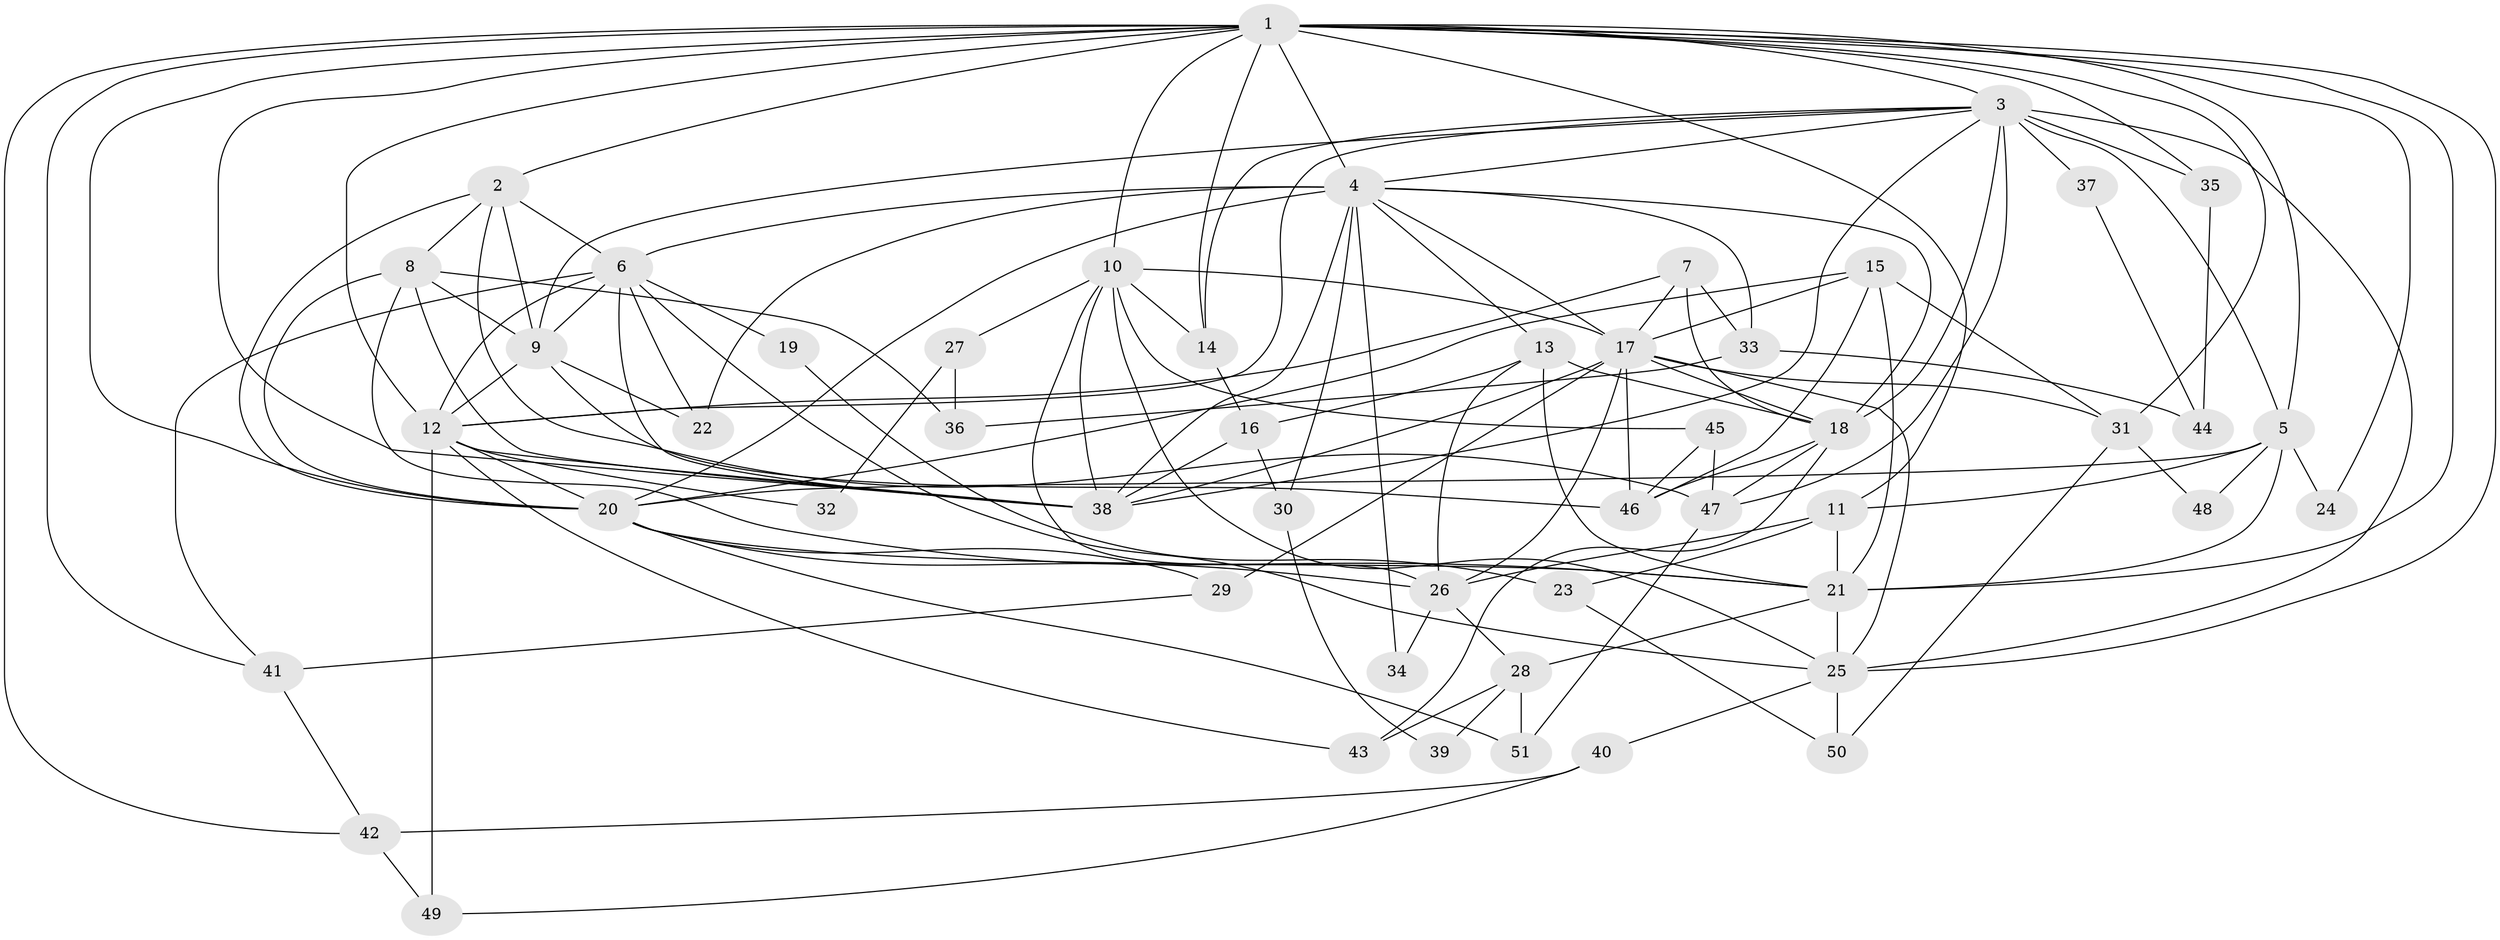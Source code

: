 // original degree distribution, {6: 0.07920792079207921, 3: 0.3465346534653465, 4: 0.25742574257425743, 5: 0.1782178217821782, 2: 0.0891089108910891, 8: 0.019801980198019802, 9: 0.009900990099009901, 7: 0.019801980198019802}
// Generated by graph-tools (version 1.1) at 2025/36/03/09/25 02:36:03]
// undirected, 51 vertices, 136 edges
graph export_dot {
graph [start="1"]
  node [color=gray90,style=filled];
  1;
  2;
  3;
  4;
  5;
  6;
  7;
  8;
  9;
  10;
  11;
  12;
  13;
  14;
  15;
  16;
  17;
  18;
  19;
  20;
  21;
  22;
  23;
  24;
  25;
  26;
  27;
  28;
  29;
  30;
  31;
  32;
  33;
  34;
  35;
  36;
  37;
  38;
  39;
  40;
  41;
  42;
  43;
  44;
  45;
  46;
  47;
  48;
  49;
  50;
  51;
  1 -- 2 [weight=1.0];
  1 -- 3 [weight=1.0];
  1 -- 4 [weight=1.0];
  1 -- 5 [weight=1.0];
  1 -- 10 [weight=1.0];
  1 -- 11 [weight=1.0];
  1 -- 12 [weight=1.0];
  1 -- 14 [weight=2.0];
  1 -- 20 [weight=2.0];
  1 -- 21 [weight=2.0];
  1 -- 24 [weight=1.0];
  1 -- 25 [weight=1.0];
  1 -- 31 [weight=1.0];
  1 -- 35 [weight=1.0];
  1 -- 38 [weight=1.0];
  1 -- 41 [weight=1.0];
  1 -- 42 [weight=1.0];
  2 -- 6 [weight=2.0];
  2 -- 8 [weight=1.0];
  2 -- 9 [weight=1.0];
  2 -- 20 [weight=1.0];
  2 -- 47 [weight=1.0];
  3 -- 4 [weight=1.0];
  3 -- 5 [weight=1.0];
  3 -- 9 [weight=1.0];
  3 -- 12 [weight=1.0];
  3 -- 14 [weight=1.0];
  3 -- 18 [weight=1.0];
  3 -- 25 [weight=1.0];
  3 -- 35 [weight=1.0];
  3 -- 37 [weight=1.0];
  3 -- 38 [weight=1.0];
  3 -- 47 [weight=1.0];
  4 -- 6 [weight=1.0];
  4 -- 13 [weight=1.0];
  4 -- 17 [weight=1.0];
  4 -- 18 [weight=1.0];
  4 -- 20 [weight=2.0];
  4 -- 22 [weight=1.0];
  4 -- 30 [weight=1.0];
  4 -- 33 [weight=1.0];
  4 -- 34 [weight=1.0];
  4 -- 38 [weight=1.0];
  5 -- 11 [weight=1.0];
  5 -- 20 [weight=1.0];
  5 -- 21 [weight=1.0];
  5 -- 24 [weight=2.0];
  5 -- 48 [weight=2.0];
  6 -- 9 [weight=1.0];
  6 -- 12 [weight=1.0];
  6 -- 19 [weight=1.0];
  6 -- 22 [weight=1.0];
  6 -- 25 [weight=1.0];
  6 -- 38 [weight=1.0];
  6 -- 41 [weight=1.0];
  7 -- 12 [weight=1.0];
  7 -- 17 [weight=1.0];
  7 -- 18 [weight=1.0];
  7 -- 33 [weight=1.0];
  8 -- 9 [weight=2.0];
  8 -- 20 [weight=2.0];
  8 -- 21 [weight=1.0];
  8 -- 36 [weight=1.0];
  8 -- 38 [weight=1.0];
  9 -- 12 [weight=1.0];
  9 -- 22 [weight=1.0];
  9 -- 46 [weight=1.0];
  10 -- 14 [weight=1.0];
  10 -- 17 [weight=1.0];
  10 -- 25 [weight=1.0];
  10 -- 26 [weight=1.0];
  10 -- 27 [weight=1.0];
  10 -- 38 [weight=1.0];
  10 -- 45 [weight=1.0];
  11 -- 21 [weight=1.0];
  11 -- 23 [weight=1.0];
  11 -- 26 [weight=1.0];
  12 -- 20 [weight=1.0];
  12 -- 32 [weight=1.0];
  12 -- 38 [weight=1.0];
  12 -- 43 [weight=1.0];
  12 -- 49 [weight=1.0];
  13 -- 16 [weight=1.0];
  13 -- 18 [weight=1.0];
  13 -- 21 [weight=2.0];
  13 -- 26 [weight=2.0];
  14 -- 16 [weight=1.0];
  15 -- 17 [weight=1.0];
  15 -- 20 [weight=1.0];
  15 -- 21 [weight=2.0];
  15 -- 31 [weight=1.0];
  15 -- 46 [weight=1.0];
  16 -- 30 [weight=1.0];
  16 -- 38 [weight=1.0];
  17 -- 18 [weight=1.0];
  17 -- 25 [weight=1.0];
  17 -- 26 [weight=1.0];
  17 -- 29 [weight=1.0];
  17 -- 31 [weight=1.0];
  17 -- 38 [weight=1.0];
  17 -- 46 [weight=2.0];
  18 -- 43 [weight=1.0];
  18 -- 46 [weight=1.0];
  18 -- 47 [weight=1.0];
  19 -- 23 [weight=1.0];
  20 -- 21 [weight=1.0];
  20 -- 26 [weight=2.0];
  20 -- 29 [weight=1.0];
  20 -- 51 [weight=1.0];
  21 -- 25 [weight=1.0];
  21 -- 28 [weight=1.0];
  23 -- 50 [weight=1.0];
  25 -- 40 [weight=1.0];
  25 -- 50 [weight=1.0];
  26 -- 28 [weight=1.0];
  26 -- 34 [weight=1.0];
  27 -- 32 [weight=1.0];
  27 -- 36 [weight=1.0];
  28 -- 39 [weight=1.0];
  28 -- 43 [weight=1.0];
  28 -- 51 [weight=1.0];
  29 -- 41 [weight=1.0];
  30 -- 39 [weight=1.0];
  31 -- 48 [weight=1.0];
  31 -- 50 [weight=1.0];
  33 -- 36 [weight=1.0];
  33 -- 44 [weight=1.0];
  35 -- 44 [weight=1.0];
  37 -- 44 [weight=1.0];
  40 -- 42 [weight=1.0];
  40 -- 49 [weight=1.0];
  41 -- 42 [weight=1.0];
  42 -- 49 [weight=1.0];
  45 -- 46 [weight=1.0];
  45 -- 47 [weight=1.0];
  47 -- 51 [weight=1.0];
}
